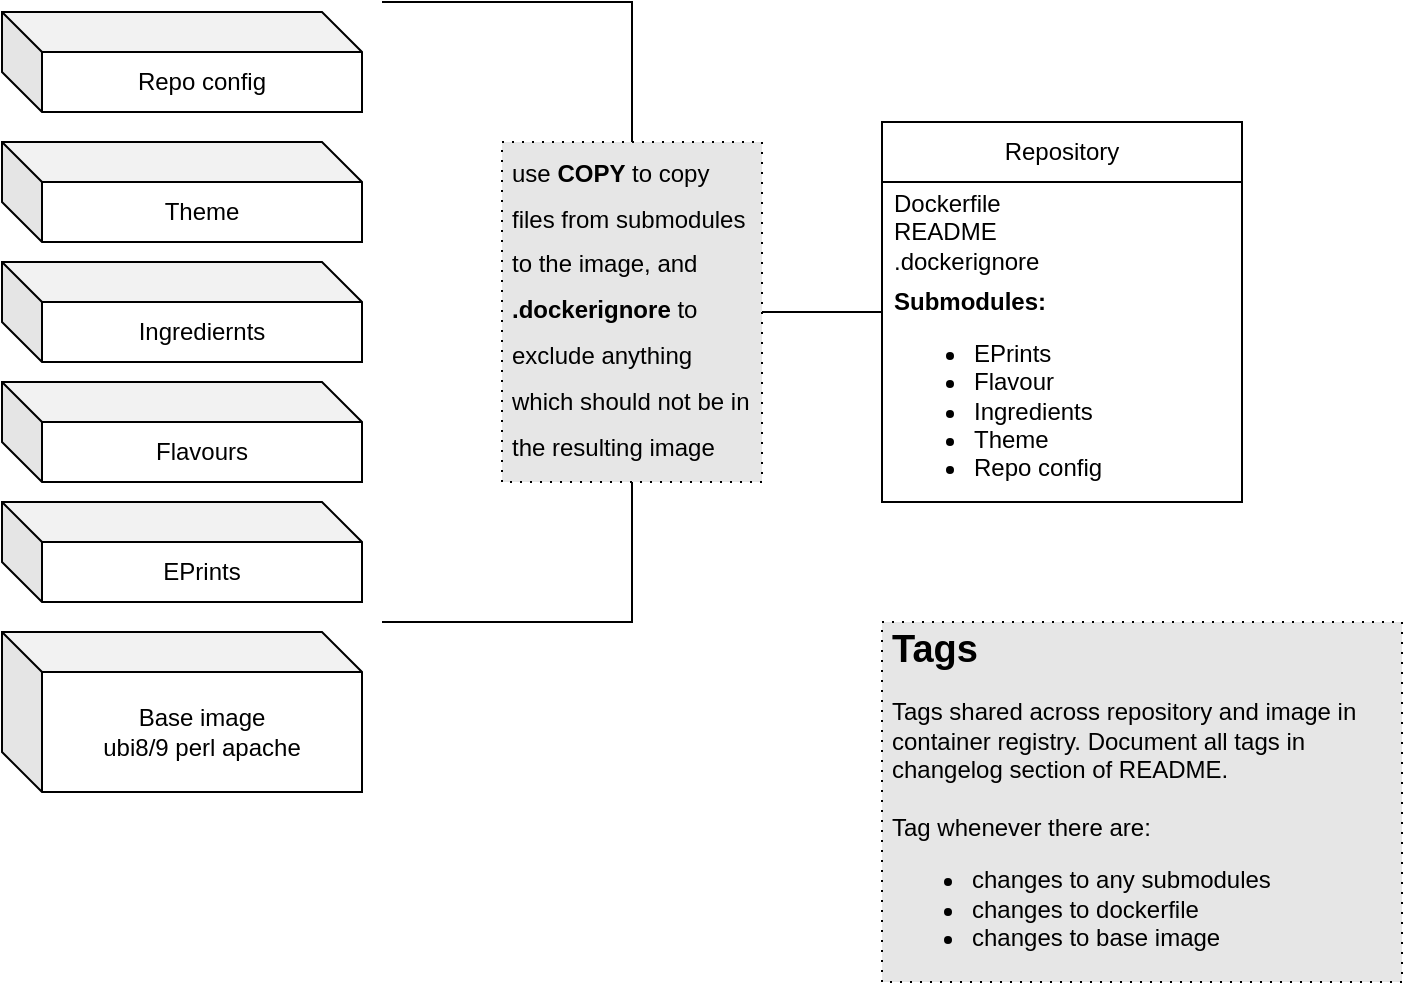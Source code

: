 <mxfile version="20.8.8" type="github">
  <diagram id="wdW4w8v94I9BhqAltpgO" name="Page-1">
    <mxGraphModel dx="1434" dy="763" grid="1" gridSize="10" guides="1" tooltips="1" connect="1" arrows="1" fold="1" page="1" pageScale="1" pageWidth="827" pageHeight="1169" math="0" shadow="0">
      <root>
        <mxCell id="0" />
        <mxCell id="1" parent="0" />
        <mxCell id="woiQSh3FvUXSauaji83U-9" value="" style="group" parent="1" vertex="1" connectable="0">
          <mxGeometry x="100" y="585" width="180" height="390" as="geometry" />
        </mxCell>
        <mxCell id="woiQSh3FvUXSauaji83U-1" value="Base image&lt;br&gt;ubi8/9 perl apache" style="shape=cube;whiteSpace=wrap;html=1;boundedLbl=1;backgroundOutline=1;darkOpacity=0.05;darkOpacity2=0.1;" parent="woiQSh3FvUXSauaji83U-9" vertex="1">
          <mxGeometry y="310" width="180" height="80" as="geometry" />
        </mxCell>
        <mxCell id="woiQSh3FvUXSauaji83U-2" value="EPrints" style="shape=cube;whiteSpace=wrap;html=1;boundedLbl=1;backgroundOutline=1;darkOpacity=0.05;darkOpacity2=0.1;" parent="woiQSh3FvUXSauaji83U-9" vertex="1">
          <mxGeometry y="245" width="180" height="50" as="geometry" />
        </mxCell>
        <mxCell id="woiQSh3FvUXSauaji83U-4" value="Ingrediernts" style="shape=cube;whiteSpace=wrap;html=1;boundedLbl=1;backgroundOutline=1;darkOpacity=0.05;darkOpacity2=0.1;" parent="woiQSh3FvUXSauaji83U-9" vertex="1">
          <mxGeometry y="125" width="180" height="50" as="geometry" />
        </mxCell>
        <mxCell id="woiQSh3FvUXSauaji83U-5" value="Flavours" style="shape=cube;whiteSpace=wrap;html=1;boundedLbl=1;backgroundOutline=1;darkOpacity=0.05;darkOpacity2=0.1;" parent="woiQSh3FvUXSauaji83U-9" vertex="1">
          <mxGeometry y="185" width="180" height="50" as="geometry" />
        </mxCell>
        <mxCell id="woiQSh3FvUXSauaji83U-7" value="Theme" style="shape=cube;whiteSpace=wrap;html=1;boundedLbl=1;backgroundOutline=1;darkOpacity=0.05;darkOpacity2=0.1;" parent="woiQSh3FvUXSauaji83U-9" vertex="1">
          <mxGeometry y="65" width="180" height="50" as="geometry" />
        </mxCell>
        <mxCell id="woiQSh3FvUXSauaji83U-8" value="Repo config" style="shape=cube;whiteSpace=wrap;html=1;boundedLbl=1;backgroundOutline=1;darkOpacity=0.05;darkOpacity2=0.1;" parent="woiQSh3FvUXSauaji83U-9" vertex="1">
          <mxGeometry width="180" height="50" as="geometry" />
        </mxCell>
        <mxCell id="PXUQ8OGrvhxgz1FBDA1T-2" value="Repository" style="swimlane;fontStyle=0;childLayout=stackLayout;horizontal=1;startSize=30;horizontalStack=0;resizeParent=1;resizeParentMax=0;resizeLast=0;collapsible=1;marginBottom=0;whiteSpace=wrap;html=1;" vertex="1" parent="1">
          <mxGeometry x="540" y="640" width="180" height="190" as="geometry">
            <mxRectangle x="510" y="675" width="100" height="30" as="alternateBounds" />
          </mxGeometry>
        </mxCell>
        <mxCell id="PXUQ8OGrvhxgz1FBDA1T-3" value="Dockerfile&lt;br&gt;README&lt;br&gt;.dockerignore" style="text;strokeColor=none;fillColor=none;align=left;verticalAlign=middle;spacingLeft=4;spacingRight=4;overflow=hidden;points=[[0,0.5],[1,0.5]];portConstraint=eastwest;rotatable=0;whiteSpace=wrap;html=1;" vertex="1" parent="PXUQ8OGrvhxgz1FBDA1T-2">
          <mxGeometry y="30" width="180" height="50" as="geometry" />
        </mxCell>
        <mxCell id="PXUQ8OGrvhxgz1FBDA1T-4" value="&lt;b&gt;Submodules:&lt;/b&gt;&lt;br&gt;&lt;ul&gt;&lt;li&gt;EPrints&lt;/li&gt;&lt;li&gt;Flavour&lt;/li&gt;&lt;li&gt;Ingredients&lt;/li&gt;&lt;li&gt;Theme&lt;/li&gt;&lt;li&gt;Repo config&lt;/li&gt;&lt;/ul&gt;" style="text;strokeColor=none;fillColor=none;align=left;verticalAlign=middle;spacingLeft=4;spacingRight=4;overflow=hidden;points=[[0,0.5],[1,0.5]];portConstraint=eastwest;rotatable=0;whiteSpace=wrap;html=1;" vertex="1" parent="PXUQ8OGrvhxgz1FBDA1T-2">
          <mxGeometry y="80" width="180" height="110" as="geometry" />
        </mxCell>
        <mxCell id="PXUQ8OGrvhxgz1FBDA1T-8" value="&lt;h1 style=&quot;font-size: 19px;&quot;&gt;Tags&lt;/h1&gt;&lt;div&gt;&lt;span style=&quot;background-color: initial;&quot;&gt;Tags shared across repository and image in container registry. Document all tags in changelog section of README.&amp;nbsp;&lt;/span&gt;&lt;/div&gt;&lt;div&gt;&lt;span style=&quot;background-color: initial;&quot;&gt;&lt;br&gt;&lt;/span&gt;&lt;/div&gt;&lt;div&gt;&lt;span style=&quot;background-color: initial;&quot;&gt;Tag whenever there are:&lt;/span&gt;&lt;br&gt;&lt;/div&gt;&lt;p&gt;&lt;/p&gt;&lt;ul&gt;&lt;li&gt;changes to any submodules&lt;/li&gt;&lt;li&gt;changes to dockerfile&lt;/li&gt;&lt;li&gt;changes to base image&lt;/li&gt;&lt;/ul&gt;&lt;p&gt;&lt;/p&gt;" style="text;html=1;strokeColor=default;fillColor=#E6E6E6;spacing=5;spacingTop=-20;whiteSpace=wrap;overflow=hidden;rounded=0;glass=0;shadow=0;dashed=1;dashPattern=1 4;" vertex="1" parent="1">
          <mxGeometry x="540" y="890" width="260" height="180" as="geometry" />
        </mxCell>
        <mxCell id="PXUQ8OGrvhxgz1FBDA1T-9" value="" style="strokeWidth=1;html=1;shape=mxgraph.flowchart.annotation_2;align=left;labelPosition=right;pointerEvents=1;fontSize=19;direction=west;" vertex="1" parent="1">
          <mxGeometry x="290" y="580" width="250" height="310" as="geometry" />
        </mxCell>
        <mxCell id="PXUQ8OGrvhxgz1FBDA1T-11" value="&lt;h1 style=&quot;font-size: 19px;&quot;&gt;&lt;span style=&quot;background-color: initial; font-size: 12px; font-weight: normal;&quot;&gt;use &lt;/span&gt;&lt;span style=&quot;background-color: initial; font-size: 12px;&quot;&gt;COPY&lt;/span&gt;&lt;span style=&quot;background-color: initial; font-size: 12px; font-weight: normal;&quot;&gt; to copy files from submodules to the image, and &lt;/span&gt;&lt;span style=&quot;background-color: initial; font-size: 12px;&quot;&gt;.dockerignor&lt;/span&gt;&lt;span style=&quot;background-color: initial; font-size: 12px;&quot;&gt;e&lt;/span&gt;&lt;span style=&quot;background-color: initial; font-size: 12px; font-weight: normal;&quot;&gt; to exclude anything which should not be in the resulting image&lt;/span&gt;&lt;/h1&gt;&lt;p&gt;&lt;/p&gt;" style="text;html=1;strokeColor=default;fillColor=#E6E6E6;spacing=5;spacingTop=-20;whiteSpace=wrap;overflow=hidden;rounded=0;glass=0;shadow=0;dashed=1;dashPattern=1 4;" vertex="1" parent="1">
          <mxGeometry x="350" y="650" width="130" height="170" as="geometry" />
        </mxCell>
      </root>
    </mxGraphModel>
  </diagram>
</mxfile>
